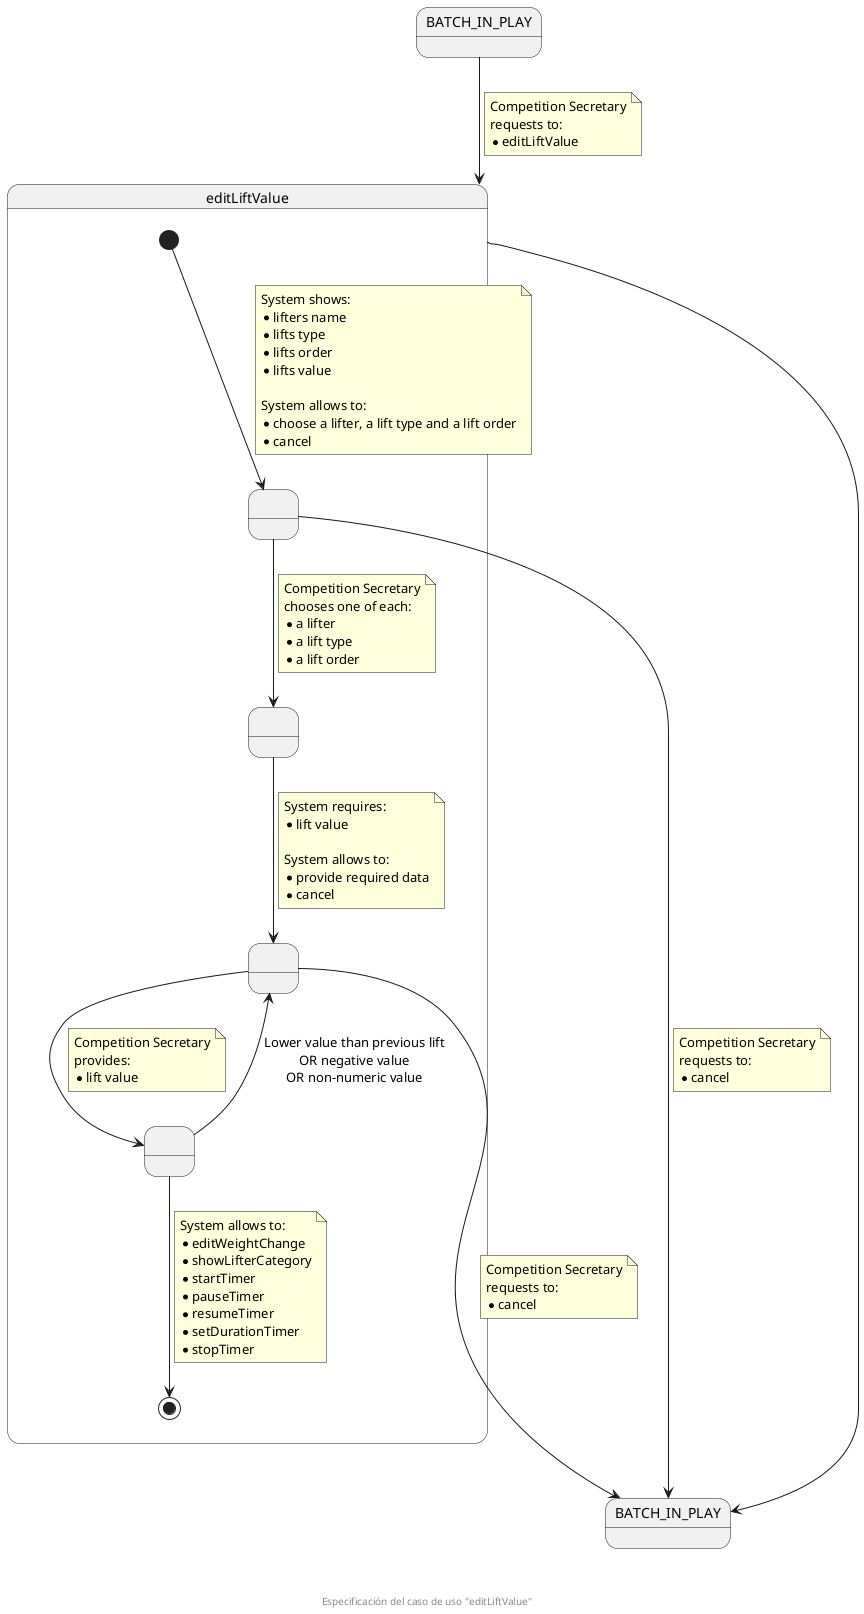 @startuml
state BATCH_IN_PLAY
state "BATCH_IN_PLAY" as BATCH_IN_PLAY_F
state editLiftValue {
  state " " as SHOWED_LIFTS_VALUE
  state " " as CHOSEN_LIFTER
  state " " as REQUIRED_DATA
  state " " as PROVIDED_DATA

  [*] --> SHOWED_LIFTS_VALUE
  note on link
    System shows:
    * lifters name
    * lifts type
    * lifts order
    * lifts value

    System allows to:
    * choose a lifter, a lift type and a lift order
    * cancel
  end note
  
  SHOWED_LIFTS_VALUE --> CHOSEN_LIFTER
  note on link
    Competition Secretary
    chooses one of each:
    * a lifter
    * a lift type
    * a lift order
  end note

  SHOWED_LIFTS_VALUE -down-> BATCH_IN_PLAY_F
  note on link
    Competition Secretary
    requests to:
    * cancel
  end note

  CHOSEN_LIFTER --> REQUIRED_DATA
  note on link
    System requires:
    * lift value

    System allows to:
    * provide required data
    * cancel
  end note

  REQUIRED_DATA -down---> BATCH_IN_PLAY_F
  note on link
    Competition Secretary
    requests to:
    * cancel
  end note

  REQUIRED_DATA --> PROVIDED_DATA
  note on link
    Competition Secretary
    provides:
    * lift value
  end note

  PROVIDED_DATA --> [*]
  note on link
    System allows to:
    * editWeightChange
    * showLifterCategory
    * startTimer
    * pauseTimer
    * resumeTimer
    * setDurationTimer
    * stopTimer
  end note


  PROVIDED_DATA --> REQUIRED_DATA : Lower value than previous lift\nOR negative value\nOR non-numeric value
}

BATCH_IN_PLAY --> editLiftValue
note on link
  Competition Secretary
  requests to:
  * editLiftValue
end note

editLiftValue ---> BATCH_IN_PLAY_F

footer \n\n\n Especificación del caso de uso "editLiftValue"
@enduml
